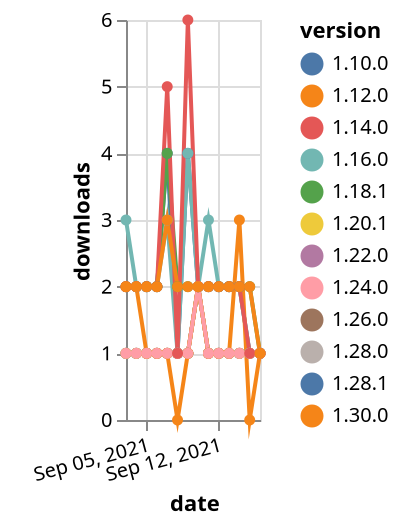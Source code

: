 {"$schema": "https://vega.github.io/schema/vega-lite/v5.json", "description": "A simple bar chart with embedded data.", "data": {"values": [{"date": "2021-09-03", "total": 126, "delta": 1, "version": "1.28.1"}, {"date": "2021-09-04", "total": 127, "delta": 1, "version": "1.28.1"}, {"date": "2021-09-05", "total": 128, "delta": 1, "version": "1.28.1"}, {"date": "2021-09-06", "total": 129, "delta": 1, "version": "1.28.1"}, {"date": "2021-09-07", "total": 130, "delta": 1, "version": "1.28.1"}, {"date": "2021-09-08", "total": 131, "delta": 1, "version": "1.28.1"}, {"date": "2021-09-09", "total": 132, "delta": 1, "version": "1.28.1"}, {"date": "2021-09-10", "total": 134, "delta": 2, "version": "1.28.1"}, {"date": "2021-09-11", "total": 135, "delta": 1, "version": "1.28.1"}, {"date": "2021-09-12", "total": 136, "delta": 1, "version": "1.28.1"}, {"date": "2021-09-13", "total": 137, "delta": 1, "version": "1.28.1"}, {"date": "2021-09-14", "total": 138, "delta": 1, "version": "1.28.1"}, {"date": "2021-09-15", "total": 139, "delta": 1, "version": "1.28.1"}, {"date": "2021-09-16", "total": 140, "delta": 1, "version": "1.28.1"}, {"date": "2021-09-03", "total": 194, "delta": 1, "version": "1.22.0"}, {"date": "2021-09-04", "total": 195, "delta": 1, "version": "1.22.0"}, {"date": "2021-09-05", "total": 196, "delta": 1, "version": "1.22.0"}, {"date": "2021-09-06", "total": 197, "delta": 1, "version": "1.22.0"}, {"date": "2021-09-07", "total": 198, "delta": 1, "version": "1.22.0"}, {"date": "2021-09-08", "total": 199, "delta": 1, "version": "1.22.0"}, {"date": "2021-09-09", "total": 200, "delta": 1, "version": "1.22.0"}, {"date": "2021-09-10", "total": 202, "delta": 2, "version": "1.22.0"}, {"date": "2021-09-11", "total": 203, "delta": 1, "version": "1.22.0"}, {"date": "2021-09-12", "total": 204, "delta": 1, "version": "1.22.0"}, {"date": "2021-09-13", "total": 205, "delta": 1, "version": "1.22.0"}, {"date": "2021-09-14", "total": 206, "delta": 1, "version": "1.22.0"}, {"date": "2021-09-15", "total": 207, "delta": 1, "version": "1.22.0"}, {"date": "2021-09-16", "total": 208, "delta": 1, "version": "1.22.0"}, {"date": "2021-09-03", "total": 148, "delta": 1, "version": "1.28.0"}, {"date": "2021-09-04", "total": 149, "delta": 1, "version": "1.28.0"}, {"date": "2021-09-05", "total": 150, "delta": 1, "version": "1.28.0"}, {"date": "2021-09-06", "total": 151, "delta": 1, "version": "1.28.0"}, {"date": "2021-09-07", "total": 152, "delta": 1, "version": "1.28.0"}, {"date": "2021-09-08", "total": 153, "delta": 1, "version": "1.28.0"}, {"date": "2021-09-09", "total": 154, "delta": 1, "version": "1.28.0"}, {"date": "2021-09-10", "total": 156, "delta": 2, "version": "1.28.0"}, {"date": "2021-09-11", "total": 157, "delta": 1, "version": "1.28.0"}, {"date": "2021-09-12", "total": 158, "delta": 1, "version": "1.28.0"}, {"date": "2021-09-13", "total": 159, "delta": 1, "version": "1.28.0"}, {"date": "2021-09-14", "total": 160, "delta": 1, "version": "1.28.0"}, {"date": "2021-09-15", "total": 161, "delta": 1, "version": "1.28.0"}, {"date": "2021-09-16", "total": 162, "delta": 1, "version": "1.28.0"}, {"date": "2021-09-03", "total": 3197, "delta": 2, "version": "1.10.0"}, {"date": "2021-09-04", "total": 3199, "delta": 2, "version": "1.10.0"}, {"date": "2021-09-05", "total": 3201, "delta": 2, "version": "1.10.0"}, {"date": "2021-09-06", "total": 3203, "delta": 2, "version": "1.10.0"}, {"date": "2021-09-07", "total": 3207, "delta": 4, "version": "1.10.0"}, {"date": "2021-09-08", "total": 3208, "delta": 1, "version": "1.10.0"}, {"date": "2021-09-09", "total": 3212, "delta": 4, "version": "1.10.0"}, {"date": "2021-09-10", "total": 3214, "delta": 2, "version": "1.10.0"}, {"date": "2021-09-11", "total": 3216, "delta": 2, "version": "1.10.0"}, {"date": "2021-09-12", "total": 3218, "delta": 2, "version": "1.10.0"}, {"date": "2021-09-13", "total": 3220, "delta": 2, "version": "1.10.0"}, {"date": "2021-09-14", "total": 3222, "delta": 2, "version": "1.10.0"}, {"date": "2021-09-15", "total": 3223, "delta": 1, "version": "1.10.0"}, {"date": "2021-09-16", "total": 3224, "delta": 1, "version": "1.10.0"}, {"date": "2021-09-03", "total": 293, "delta": 1, "version": "1.26.0"}, {"date": "2021-09-04", "total": 294, "delta": 1, "version": "1.26.0"}, {"date": "2021-09-05", "total": 295, "delta": 1, "version": "1.26.0"}, {"date": "2021-09-06", "total": 296, "delta": 1, "version": "1.26.0"}, {"date": "2021-09-07", "total": 297, "delta": 1, "version": "1.26.0"}, {"date": "2021-09-08", "total": 298, "delta": 1, "version": "1.26.0"}, {"date": "2021-09-09", "total": 299, "delta": 1, "version": "1.26.0"}, {"date": "2021-09-10", "total": 301, "delta": 2, "version": "1.26.0"}, {"date": "2021-09-11", "total": 302, "delta": 1, "version": "1.26.0"}, {"date": "2021-09-12", "total": 303, "delta": 1, "version": "1.26.0"}, {"date": "2021-09-13", "total": 304, "delta": 1, "version": "1.26.0"}, {"date": "2021-09-14", "total": 305, "delta": 1, "version": "1.26.0"}, {"date": "2021-09-15", "total": 306, "delta": 1, "version": "1.26.0"}, {"date": "2021-09-16", "total": 307, "delta": 1, "version": "1.26.0"}, {"date": "2021-09-03", "total": 2640, "delta": 3, "version": "1.16.0"}, {"date": "2021-09-04", "total": 2642, "delta": 2, "version": "1.16.0"}, {"date": "2021-09-05", "total": 2644, "delta": 2, "version": "1.16.0"}, {"date": "2021-09-06", "total": 2646, "delta": 2, "version": "1.16.0"}, {"date": "2021-09-07", "total": 2649, "delta": 3, "version": "1.16.0"}, {"date": "2021-09-08", "total": 2650, "delta": 1, "version": "1.16.0"}, {"date": "2021-09-09", "total": 2654, "delta": 4, "version": "1.16.0"}, {"date": "2021-09-10", "total": 2656, "delta": 2, "version": "1.16.0"}, {"date": "2021-09-11", "total": 2659, "delta": 3, "version": "1.16.0"}, {"date": "2021-09-12", "total": 2661, "delta": 2, "version": "1.16.0"}, {"date": "2021-09-13", "total": 2663, "delta": 2, "version": "1.16.0"}, {"date": "2021-09-14", "total": 2665, "delta": 2, "version": "1.16.0"}, {"date": "2021-09-15", "total": 2666, "delta": 1, "version": "1.16.0"}, {"date": "2021-09-16", "total": 2667, "delta": 1, "version": "1.16.0"}, {"date": "2021-09-03", "total": 2437, "delta": 2, "version": "1.18.1"}, {"date": "2021-09-04", "total": 2439, "delta": 2, "version": "1.18.1"}, {"date": "2021-09-05", "total": 2441, "delta": 2, "version": "1.18.1"}, {"date": "2021-09-06", "total": 2443, "delta": 2, "version": "1.18.1"}, {"date": "2021-09-07", "total": 2447, "delta": 4, "version": "1.18.1"}, {"date": "2021-09-08", "total": 2449, "delta": 2, "version": "1.18.1"}, {"date": "2021-09-09", "total": 2451, "delta": 2, "version": "1.18.1"}, {"date": "2021-09-10", "total": 2453, "delta": 2, "version": "1.18.1"}, {"date": "2021-09-11", "total": 2455, "delta": 2, "version": "1.18.1"}, {"date": "2021-09-12", "total": 2457, "delta": 2, "version": "1.18.1"}, {"date": "2021-09-13", "total": 2459, "delta": 2, "version": "1.18.1"}, {"date": "2021-09-14", "total": 2461, "delta": 2, "version": "1.18.1"}, {"date": "2021-09-15", "total": 2463, "delta": 2, "version": "1.18.1"}, {"date": "2021-09-16", "total": 2464, "delta": 1, "version": "1.18.1"}, {"date": "2021-09-03", "total": 312, "delta": 1, "version": "1.20.1"}, {"date": "2021-09-04", "total": 313, "delta": 1, "version": "1.20.1"}, {"date": "2021-09-05", "total": 314, "delta": 1, "version": "1.20.1"}, {"date": "2021-09-06", "total": 315, "delta": 1, "version": "1.20.1"}, {"date": "2021-09-07", "total": 316, "delta": 1, "version": "1.20.1"}, {"date": "2021-09-08", "total": 317, "delta": 1, "version": "1.20.1"}, {"date": "2021-09-09", "total": 318, "delta": 1, "version": "1.20.1"}, {"date": "2021-09-10", "total": 320, "delta": 2, "version": "1.20.1"}, {"date": "2021-09-11", "total": 321, "delta": 1, "version": "1.20.1"}, {"date": "2021-09-12", "total": 322, "delta": 1, "version": "1.20.1"}, {"date": "2021-09-13", "total": 323, "delta": 1, "version": "1.20.1"}, {"date": "2021-09-14", "total": 324, "delta": 1, "version": "1.20.1"}, {"date": "2021-09-15", "total": 325, "delta": 1, "version": "1.20.1"}, {"date": "2021-09-16", "total": 326, "delta": 1, "version": "1.20.1"}, {"date": "2021-09-03", "total": 119, "delta": 2, "version": "1.30.0"}, {"date": "2021-09-04", "total": 121, "delta": 2, "version": "1.30.0"}, {"date": "2021-09-05", "total": 122, "delta": 1, "version": "1.30.0"}, {"date": "2021-09-06", "total": 123, "delta": 1, "version": "1.30.0"}, {"date": "2021-09-07", "total": 124, "delta": 1, "version": "1.30.0"}, {"date": "2021-09-08", "total": 124, "delta": 0, "version": "1.30.0"}, {"date": "2021-09-09", "total": 125, "delta": 1, "version": "1.30.0"}, {"date": "2021-09-10", "total": 127, "delta": 2, "version": "1.30.0"}, {"date": "2021-09-11", "total": 128, "delta": 1, "version": "1.30.0"}, {"date": "2021-09-12", "total": 129, "delta": 1, "version": "1.30.0"}, {"date": "2021-09-13", "total": 130, "delta": 1, "version": "1.30.0"}, {"date": "2021-09-14", "total": 133, "delta": 3, "version": "1.30.0"}, {"date": "2021-09-15", "total": 133, "delta": 0, "version": "1.30.0"}, {"date": "2021-09-16", "total": 134, "delta": 1, "version": "1.30.0"}, {"date": "2021-09-03", "total": 184, "delta": 1, "version": "1.24.0"}, {"date": "2021-09-04", "total": 185, "delta": 1, "version": "1.24.0"}, {"date": "2021-09-05", "total": 186, "delta": 1, "version": "1.24.0"}, {"date": "2021-09-06", "total": 187, "delta": 1, "version": "1.24.0"}, {"date": "2021-09-07", "total": 188, "delta": 1, "version": "1.24.0"}, {"date": "2021-09-08", "total": 189, "delta": 1, "version": "1.24.0"}, {"date": "2021-09-09", "total": 190, "delta": 1, "version": "1.24.0"}, {"date": "2021-09-10", "total": 192, "delta": 2, "version": "1.24.0"}, {"date": "2021-09-11", "total": 193, "delta": 1, "version": "1.24.0"}, {"date": "2021-09-12", "total": 194, "delta": 1, "version": "1.24.0"}, {"date": "2021-09-13", "total": 195, "delta": 1, "version": "1.24.0"}, {"date": "2021-09-14", "total": 196, "delta": 1, "version": "1.24.0"}, {"date": "2021-09-15", "total": 197, "delta": 1, "version": "1.24.0"}, {"date": "2021-09-16", "total": 198, "delta": 1, "version": "1.24.0"}, {"date": "2021-09-03", "total": 3698, "delta": 2, "version": "1.14.0"}, {"date": "2021-09-04", "total": 3700, "delta": 2, "version": "1.14.0"}, {"date": "2021-09-05", "total": 3702, "delta": 2, "version": "1.14.0"}, {"date": "2021-09-06", "total": 3704, "delta": 2, "version": "1.14.0"}, {"date": "2021-09-07", "total": 3709, "delta": 5, "version": "1.14.0"}, {"date": "2021-09-08", "total": 3710, "delta": 1, "version": "1.14.0"}, {"date": "2021-09-09", "total": 3716, "delta": 6, "version": "1.14.0"}, {"date": "2021-09-10", "total": 3718, "delta": 2, "version": "1.14.0"}, {"date": "2021-09-11", "total": 3720, "delta": 2, "version": "1.14.0"}, {"date": "2021-09-12", "total": 3722, "delta": 2, "version": "1.14.0"}, {"date": "2021-09-13", "total": 3724, "delta": 2, "version": "1.14.0"}, {"date": "2021-09-14", "total": 3726, "delta": 2, "version": "1.14.0"}, {"date": "2021-09-15", "total": 3727, "delta": 1, "version": "1.14.0"}, {"date": "2021-09-16", "total": 3728, "delta": 1, "version": "1.14.0"}, {"date": "2021-09-03", "total": 2651, "delta": 2, "version": "1.12.0"}, {"date": "2021-09-04", "total": 2653, "delta": 2, "version": "1.12.0"}, {"date": "2021-09-05", "total": 2655, "delta": 2, "version": "1.12.0"}, {"date": "2021-09-06", "total": 2657, "delta": 2, "version": "1.12.0"}, {"date": "2021-09-07", "total": 2660, "delta": 3, "version": "1.12.0"}, {"date": "2021-09-08", "total": 2662, "delta": 2, "version": "1.12.0"}, {"date": "2021-09-09", "total": 2664, "delta": 2, "version": "1.12.0"}, {"date": "2021-09-10", "total": 2666, "delta": 2, "version": "1.12.0"}, {"date": "2021-09-11", "total": 2668, "delta": 2, "version": "1.12.0"}, {"date": "2021-09-12", "total": 2670, "delta": 2, "version": "1.12.0"}, {"date": "2021-09-13", "total": 2672, "delta": 2, "version": "1.12.0"}, {"date": "2021-09-14", "total": 2674, "delta": 2, "version": "1.12.0"}, {"date": "2021-09-15", "total": 2676, "delta": 2, "version": "1.12.0"}, {"date": "2021-09-16", "total": 2677, "delta": 1, "version": "1.12.0"}]}, "width": "container", "mark": {"type": "line", "point": {"filled": true}}, "encoding": {"x": {"field": "date", "type": "temporal", "timeUnit": "yearmonthdate", "title": "date", "axis": {"labelAngle": -15}}, "y": {"field": "delta", "type": "quantitative", "title": "downloads"}, "color": {"field": "version", "type": "nominal"}, "tooltip": {"field": "delta"}}}